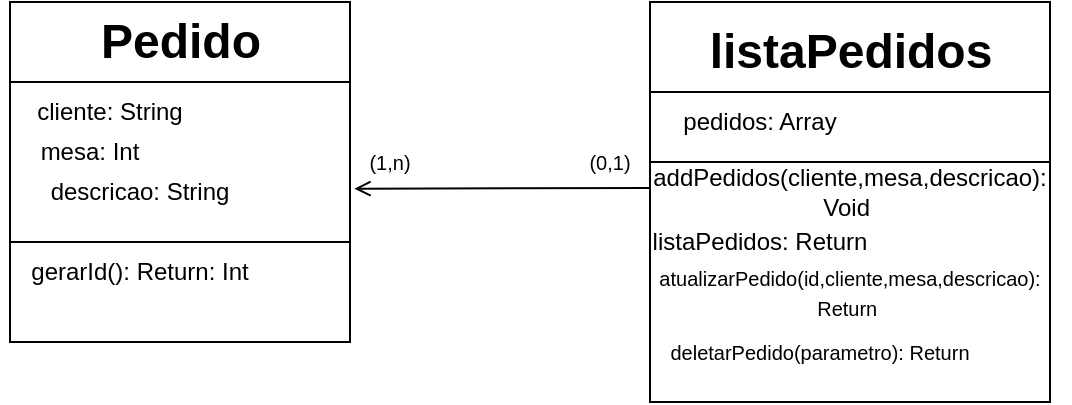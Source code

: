 <mxfile>
    <diagram id="p9e-gwmLdhzHdbK_U6it" name="Página-1">
        <mxGraphModel dx="799" dy="469" grid="1" gridSize="10" guides="1" tooltips="1" connect="1" arrows="1" fold="1" page="1" pageScale="1" pageWidth="827" pageHeight="1169" math="0" shadow="0">
            <root>
                <mxCell id="0"/>
                <mxCell id="1" parent="0"/>
                <mxCell id="2" value="" style="whiteSpace=wrap;html=1;aspect=fixed;" vertex="1" parent="1">
                    <mxGeometry x="50" y="60" width="170" height="170" as="geometry"/>
                </mxCell>
                <mxCell id="4" value="" style="rounded=0;whiteSpace=wrap;html=1;" vertex="1" parent="1">
                    <mxGeometry x="50" y="100" width="170" height="80" as="geometry"/>
                </mxCell>
                <mxCell id="5" value="Pedido" style="text;strokeColor=none;fillColor=none;html=1;fontSize=24;fontStyle=1;verticalAlign=middle;align=center;" vertex="1" parent="1">
                    <mxGeometry x="85" y="60" width="100" height="40" as="geometry"/>
                </mxCell>
                <mxCell id="6" value="cliente: String" style="text;html=1;strokeColor=none;fillColor=none;align=center;verticalAlign=middle;whiteSpace=wrap;rounded=0;" vertex="1" parent="1">
                    <mxGeometry x="50" y="100" width="100" height="30" as="geometry"/>
                </mxCell>
                <mxCell id="7" value="mesa: Int" style="text;html=1;strokeColor=none;fillColor=none;align=center;verticalAlign=middle;whiteSpace=wrap;rounded=0;" vertex="1" parent="1">
                    <mxGeometry x="60" y="120" width="60" height="30" as="geometry"/>
                </mxCell>
                <mxCell id="8" value="descricao: String" style="text;html=1;strokeColor=none;fillColor=none;align=center;verticalAlign=middle;whiteSpace=wrap;rounded=0;" vertex="1" parent="1">
                    <mxGeometry x="60" y="140" width="110" height="30" as="geometry"/>
                </mxCell>
                <mxCell id="9" value="gerarId(): Return: Int" style="text;html=1;strokeColor=none;fillColor=none;align=center;verticalAlign=middle;whiteSpace=wrap;rounded=0;" vertex="1" parent="1">
                    <mxGeometry x="45" y="180" width="140" height="30" as="geometry"/>
                </mxCell>
                <mxCell id="10" value="" style="whiteSpace=wrap;html=1;aspect=fixed;" vertex="1" parent="1">
                    <mxGeometry x="370" y="60" width="200" height="200" as="geometry"/>
                </mxCell>
                <mxCell id="11" value="" style="rounded=0;whiteSpace=wrap;html=1;" vertex="1" parent="1">
                    <mxGeometry x="370" y="105" width="200" height="35" as="geometry"/>
                </mxCell>
                <mxCell id="13" value="listaPedidos" style="text;strokeColor=none;fillColor=none;html=1;fontSize=24;fontStyle=1;verticalAlign=middle;align=center;" vertex="1" parent="1">
                    <mxGeometry x="420" y="65" width="100" height="40" as="geometry"/>
                </mxCell>
                <mxCell id="15" value="pedidos: Array" style="text;html=1;strokeColor=none;fillColor=none;align=center;verticalAlign=middle;whiteSpace=wrap;rounded=0;" vertex="1" parent="1">
                    <mxGeometry x="370" y="105" width="110" height="30" as="geometry"/>
                </mxCell>
                <mxCell id="22" style="edgeStyle=none;html=1;entryX=1.013;entryY=0.667;entryDx=0;entryDy=0;entryPerimeter=0;fontSize=10;endArrow=open;endFill=0;" edge="1" parent="1" target="4">
                    <mxGeometry relative="1" as="geometry">
                        <mxPoint x="370" y="153" as="sourcePoint"/>
                    </mxGeometry>
                </mxCell>
                <mxCell id="16" value="addPedidos(cliente,mesa,descricao): Void&amp;nbsp;" style="text;html=1;strokeColor=none;fillColor=none;align=center;verticalAlign=middle;whiteSpace=wrap;rounded=0;" vertex="1" parent="1">
                    <mxGeometry x="360" y="145" width="220" height="20" as="geometry"/>
                </mxCell>
                <mxCell id="17" value="listaPedidos: Return" style="text;html=1;strokeColor=none;fillColor=none;align=center;verticalAlign=middle;whiteSpace=wrap;rounded=0;" vertex="1" parent="1">
                    <mxGeometry x="370" y="165" width="110" height="30" as="geometry"/>
                </mxCell>
                <mxCell id="19" value="&lt;font style=&quot;font-size: 10px;&quot;&gt;atualizarPedido(id,cliente,mesa,descricao): Return&amp;nbsp;&lt;/font&gt;" style="text;html=1;strokeColor=none;fillColor=none;align=center;verticalAlign=middle;whiteSpace=wrap;rounded=0;" vertex="1" parent="1">
                    <mxGeometry x="370" y="200" width="200" height="10" as="geometry"/>
                </mxCell>
                <mxCell id="21" value="deletarPedido(parametro): Return" style="text;html=1;strokeColor=none;fillColor=none;align=center;verticalAlign=middle;whiteSpace=wrap;rounded=0;fontSize=10;" vertex="1" parent="1">
                    <mxGeometry x="370" y="220" width="170" height="30" as="geometry"/>
                </mxCell>
                <mxCell id="23" value="(0,1)" style="text;html=1;strokeColor=none;fillColor=none;align=center;verticalAlign=middle;whiteSpace=wrap;rounded=0;fontSize=10;" vertex="1" parent="1">
                    <mxGeometry x="320" y="125" width="60" height="30" as="geometry"/>
                </mxCell>
                <mxCell id="24" value="(1,n)" style="text;html=1;strokeColor=none;fillColor=none;align=center;verticalAlign=middle;whiteSpace=wrap;rounded=0;fontSize=10;" vertex="1" parent="1">
                    <mxGeometry x="210" y="125" width="60" height="30" as="geometry"/>
                </mxCell>
            </root>
        </mxGraphModel>
    </diagram>
</mxfile>
